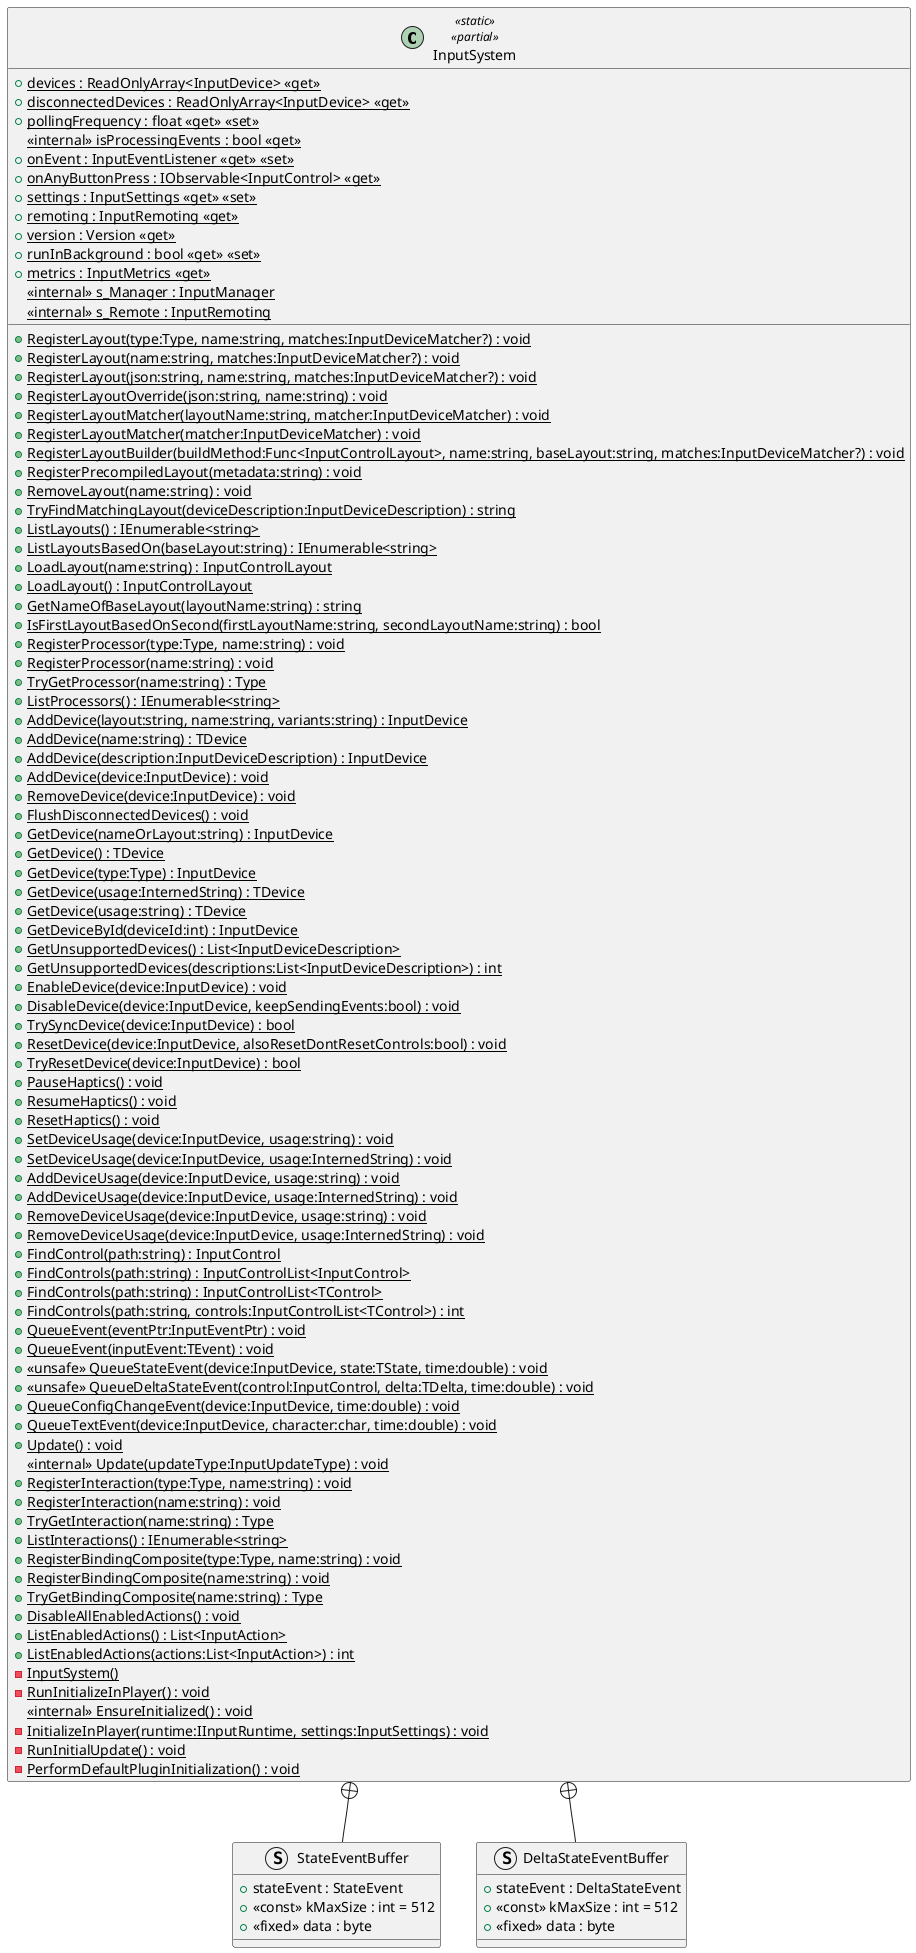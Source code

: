 @startuml
class InputSystem <<static>> <<partial>> {
    + {static} RegisterLayout(type:Type, name:string, matches:InputDeviceMatcher?) : void
    + {static} RegisterLayout(name:string, matches:InputDeviceMatcher?) : void
    + {static} RegisterLayout(json:string, name:string, matches:InputDeviceMatcher?) : void
    + {static} RegisterLayoutOverride(json:string, name:string) : void
    + {static} RegisterLayoutMatcher(layoutName:string, matcher:InputDeviceMatcher) : void
    + {static} RegisterLayoutMatcher(matcher:InputDeviceMatcher) : void
    + {static} RegisterLayoutBuilder(buildMethod:Func<InputControlLayout>, name:string, baseLayout:string, matches:InputDeviceMatcher?) : void
    + {static} RegisterPrecompiledLayout(metadata:string) : void
    + {static} RemoveLayout(name:string) : void
    + {static} TryFindMatchingLayout(deviceDescription:InputDeviceDescription) : string
    + {static} ListLayouts() : IEnumerable<string>
    + {static} ListLayoutsBasedOn(baseLayout:string) : IEnumerable<string>
    + {static} LoadLayout(name:string) : InputControlLayout
    + {static} LoadLayout() : InputControlLayout
    + {static} GetNameOfBaseLayout(layoutName:string) : string
    + {static} IsFirstLayoutBasedOnSecond(firstLayoutName:string, secondLayoutName:string) : bool
    + {static} RegisterProcessor(type:Type, name:string) : void
    + {static} RegisterProcessor(name:string) : void
    + {static} TryGetProcessor(name:string) : Type
    + {static} ListProcessors() : IEnumerable<string>
    + {static} devices : ReadOnlyArray<InputDevice> <<get>>
    + {static} disconnectedDevices : ReadOnlyArray<InputDevice> <<get>>
    + {static} pollingFrequency : float <<get>> <<set>>
    + {static} AddDevice(layout:string, name:string, variants:string) : InputDevice
    + {static} AddDevice(name:string) : TDevice
    + {static} AddDevice(description:InputDeviceDescription) : InputDevice
    + {static} AddDevice(device:InputDevice) : void
    + {static} RemoveDevice(device:InputDevice) : void
    + {static} FlushDisconnectedDevices() : void
    + {static} GetDevice(nameOrLayout:string) : InputDevice
    + {static} GetDevice() : TDevice
    + {static} GetDevice(type:Type) : InputDevice
    + {static} GetDevice(usage:InternedString) : TDevice
    + {static} GetDevice(usage:string) : TDevice
    + {static} GetDeviceById(deviceId:int) : InputDevice
    + {static} GetUnsupportedDevices() : List<InputDeviceDescription>
    + {static} GetUnsupportedDevices(descriptions:List<InputDeviceDescription>) : int
    + {static} EnableDevice(device:InputDevice) : void
    + {static} DisableDevice(device:InputDevice, keepSendingEvents:bool) : void
    + {static} TrySyncDevice(device:InputDevice) : bool
    + {static} ResetDevice(device:InputDevice, alsoResetDontResetControls:bool) : void
    + {static} TryResetDevice(device:InputDevice) : bool
    + {static} PauseHaptics() : void
    + {static} ResumeHaptics() : void
    + {static} ResetHaptics() : void
    + {static} SetDeviceUsage(device:InputDevice, usage:string) : void
    + {static} SetDeviceUsage(device:InputDevice, usage:InternedString) : void
    + {static} AddDeviceUsage(device:InputDevice, usage:string) : void
    + {static} AddDeviceUsage(device:InputDevice, usage:InternedString) : void
    + {static} RemoveDeviceUsage(device:InputDevice, usage:string) : void
    + {static} RemoveDeviceUsage(device:InputDevice, usage:InternedString) : void
    + {static} FindControl(path:string) : InputControl
    + {static} FindControls(path:string) : InputControlList<InputControl>
    + {static} FindControls(path:string) : InputControlList<TControl>
    + {static} FindControls(path:string, controls:InputControlList<TControl>) : int
    <<internal>> {static} isProcessingEvents : bool <<get>>
    + {static} onEvent : InputEventListener <<get>> <<set>>
    + {static} onAnyButtonPress : IObservable<InputControl> <<get>>
    + {static} QueueEvent(eventPtr:InputEventPtr) : void
    + {static} QueueEvent(inputEvent:TEvent) : void
    + {static} <<unsafe>> QueueStateEvent(device:InputDevice, state:TState, time:double) : void
    + {static} <<unsafe>> QueueDeltaStateEvent(control:InputControl, delta:TDelta, time:double) : void
    + {static} QueueConfigChangeEvent(device:InputDevice, time:double) : void
    + {static} QueueTextEvent(device:InputDevice, character:char, time:double) : void
    + {static} Update() : void
    <<internal>> {static} Update(updateType:InputUpdateType) : void
    + {static} settings : InputSettings <<get>> <<set>>
    + {static} RegisterInteraction(type:Type, name:string) : void
    + {static} RegisterInteraction(name:string) : void
    + {static} TryGetInteraction(name:string) : Type
    + {static} ListInteractions() : IEnumerable<string>
    + {static} RegisterBindingComposite(type:Type, name:string) : void
    + {static} RegisterBindingComposite(name:string) : void
    + {static} TryGetBindingComposite(name:string) : Type
    + {static} DisableAllEnabledActions() : void
    + {static} ListEnabledActions() : List<InputAction>
    + {static} ListEnabledActions(actions:List<InputAction>) : int
    + {static} remoting : InputRemoting <<get>>
    + {static} version : Version <<get>>
    + {static} runInBackground : bool <<get>> <<set>>
    + {static} metrics : InputMetrics <<get>>
    <<internal>> {static} s_Manager : InputManager
    <<internal>> {static} s_Remote : InputRemoting
    {static} - InputSystem()
    - {static} RunInitializeInPlayer() : void
    <<internal>> {static} EnsureInitialized() : void
    - {static} InitializeInPlayer(runtime:IInputRuntime, settings:InputSettings) : void
    - {static} RunInitialUpdate() : void
    - {static} PerformDefaultPluginInitialization() : void
}
struct StateEventBuffer {
    + stateEvent : StateEvent
    + <<const>> kMaxSize : int = 512
    + <<fixed>> data : byte
}
struct DeltaStateEventBuffer {
    + stateEvent : DeltaStateEvent
    + <<const>> kMaxSize : int = 512
    + <<fixed>> data : byte
}
InputSystem +-- StateEventBuffer
InputSystem +-- DeltaStateEventBuffer
@enduml
